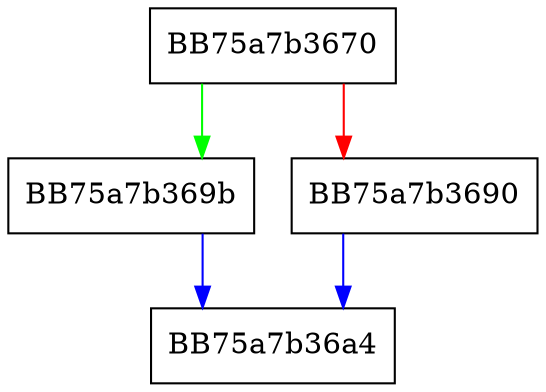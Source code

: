 digraph FPU_fild_s16 {
  node [shape="box"];
  graph [splines=ortho];
  BB75a7b3670 -> BB75a7b369b [color="green"];
  BB75a7b3670 -> BB75a7b3690 [color="red"];
  BB75a7b3690 -> BB75a7b36a4 [color="blue"];
  BB75a7b369b -> BB75a7b36a4 [color="blue"];
}